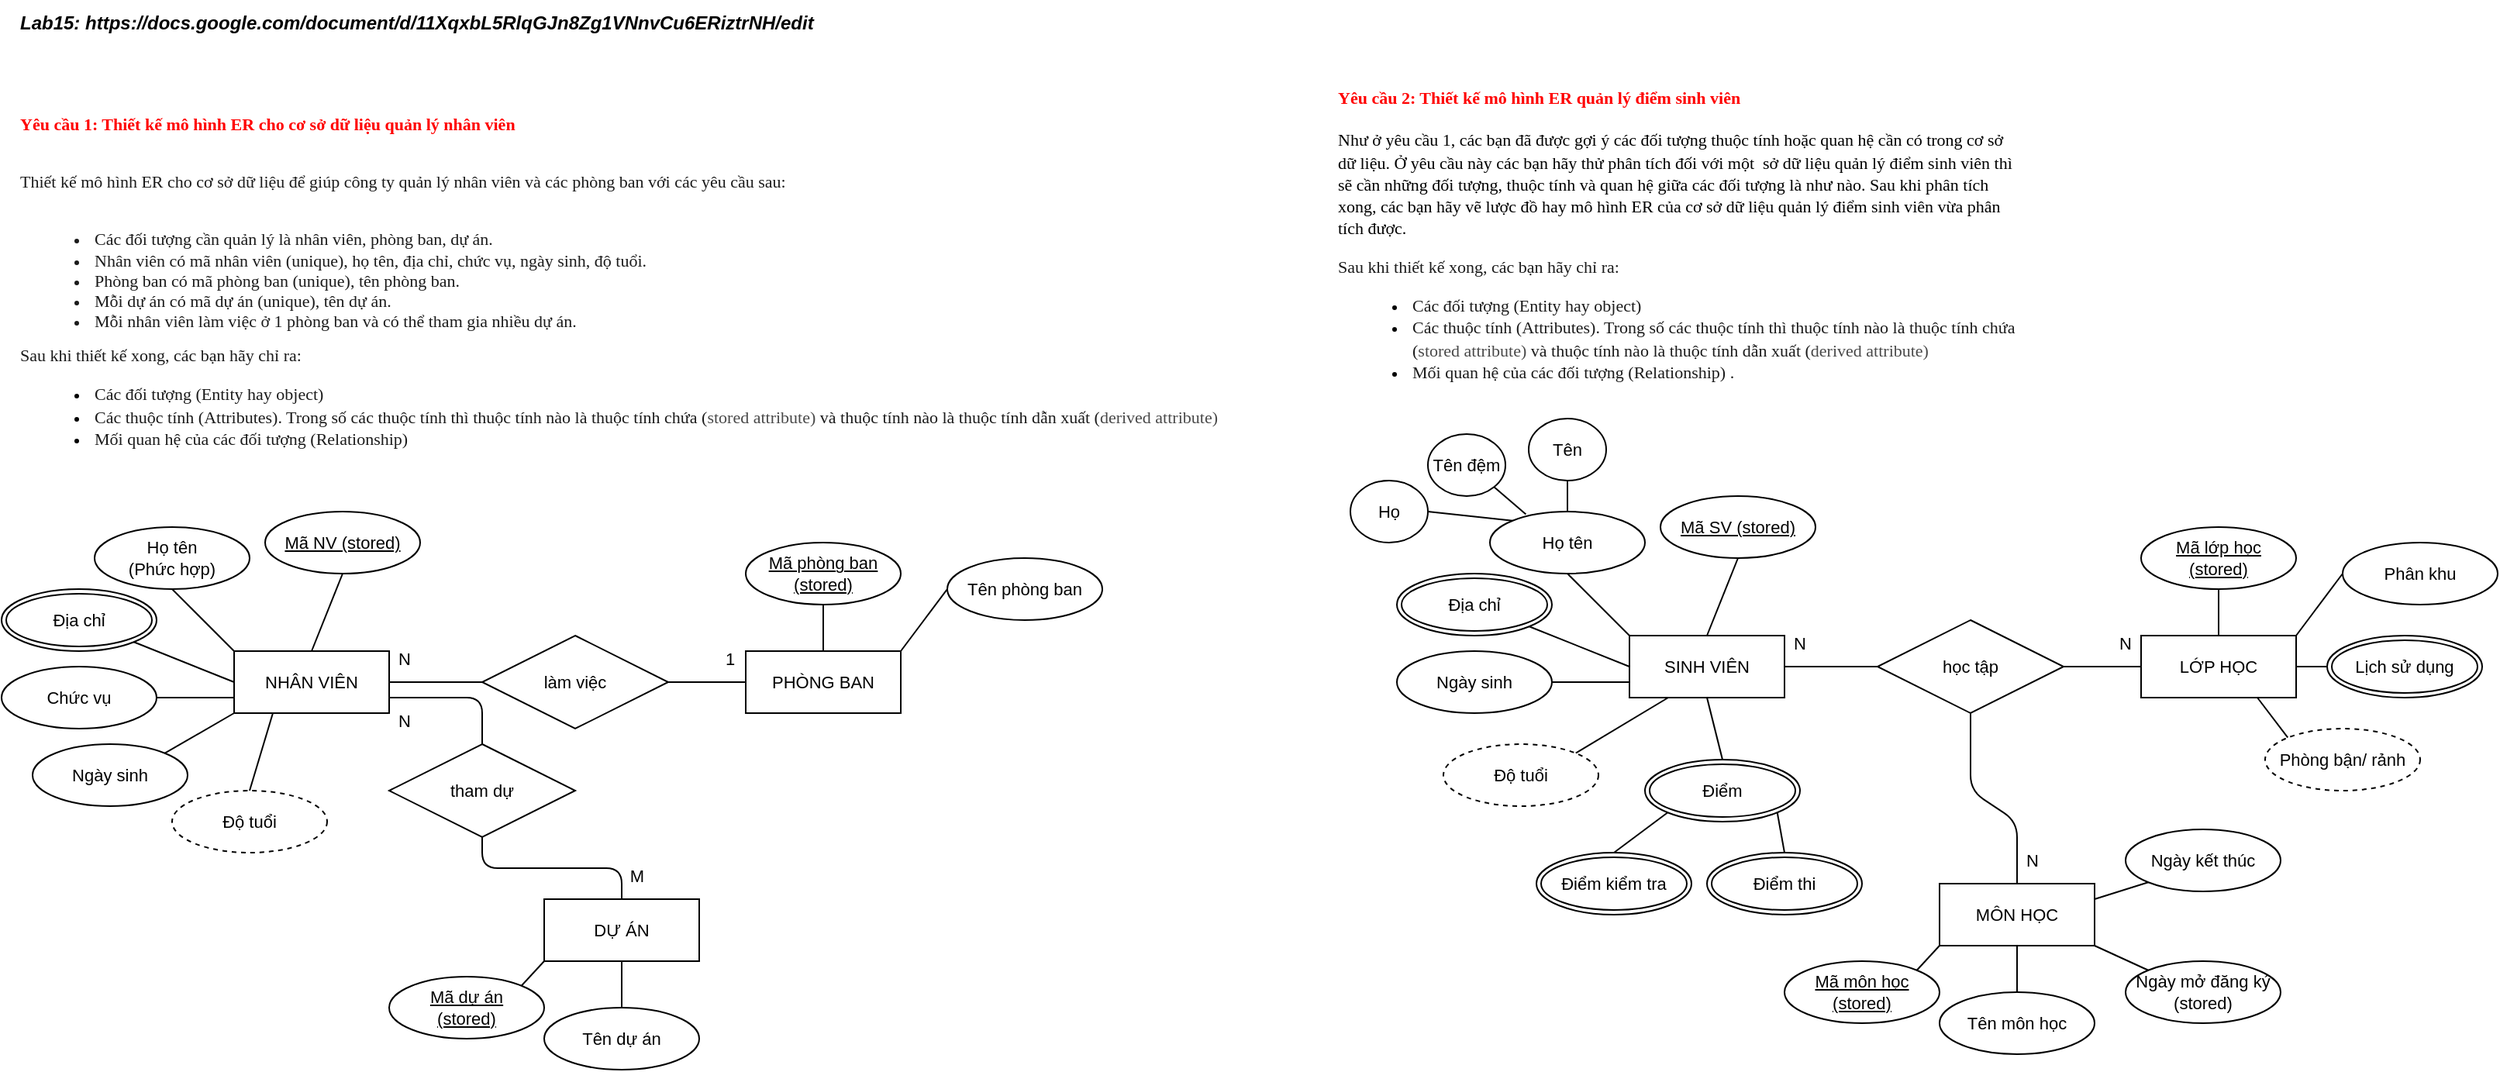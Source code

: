 <mxfile>
    <diagram id="MKaccJ1VBId4r4bXIlN1" name="Page-1">
        <mxGraphModel dx="392" dy="602" grid="1" gridSize="10" guides="1" tooltips="1" connect="1" arrows="1" fold="1" page="1" pageScale="1" pageWidth="850" pageHeight="1100" math="0" shadow="0">
            <root>
                <mxCell id="0"/>
                <mxCell id="1" parent="0"/>
                <mxCell id="3" value="Lab15:&amp;nbsp;https://docs.google.com/document/d/11XqxbL5RlqGJn8Zg1VNnvCu6ERiztrNH/edit" style="text;html=1;align=left;verticalAlign=middle;resizable=0;points=[];autosize=1;strokeColor=none;fillColor=none;rounded=0;glass=0;shadow=0;fontStyle=3" parent="1" vertex="1">
                    <mxGeometry x="20" y="60" width="540" height="30" as="geometry"/>
                </mxCell>
                <mxCell id="4" value="&lt;span id=&quot;docs-internal-guid-38834e4b-7fff-81a8-4883-9956f88b27f3&quot; style=&quot;font-size: 11px;&quot;&gt;&lt;h2 style=&quot;line-height: 1.295; margin-top: 2pt; margin-bottom: 0pt; font-size: 11px;&quot; dir=&quot;ltr&quot;&gt;&lt;span style=&quot;font-size: 11px; font-family: &amp;quot;Times New Roman&amp;quot;, serif; color: rgb(255, 0, 0); background-color: transparent; font-variant-numeric: normal; font-variant-east-asian: normal; vertical-align: baseline;&quot;&gt;Yêu cầu 1: Thiết kế mô hình ER cho cơ sở dữ liệu quản lý nhân viên&lt;/span&gt;&lt;/h2&gt;&lt;p style=&quot;line-height: 1.2; background-color: rgb(255, 255, 255); margin-top: 0pt; margin-bottom: 0pt; padding: 18pt 0pt 0pt; font-size: 11px;&quot; dir=&quot;ltr&quot;&gt;&lt;span style=&quot;font-size: 11px; font-family: &amp;quot;Times New Roman&amp;quot;, serif; color: rgb(27, 27, 27); background-color: transparent; font-variant-numeric: normal; font-variant-east-asian: normal; vertical-align: baseline;&quot;&gt;Thiết kế mô hình ER cho cơ sở dữ liệu để giúp công ty quản lý nhân viên và các phòng ban với các yêu cầu sau:&lt;/span&gt;&lt;/p&gt;&lt;ul style=&quot;margin-top: 0px; margin-bottom: 0px; padding-inline-start: 48px; font-size: 11px;&quot;&gt;&lt;li aria-level=&quot;1&quot; style=&quot;list-style-type: disc; font-size: 11px; font-family: &amp;quot;Times New Roman&amp;quot;, serif; color: rgb(27, 27, 27); background-color: transparent; font-variant-numeric: normal; font-variant-east-asian: normal; vertical-align: baseline;&quot; dir=&quot;ltr&quot;&gt;&lt;p role=&quot;presentation&quot; style=&quot;line-height: 1.2; background-color: rgb(255, 255, 255); margin-top: 18pt; margin-bottom: 0pt; font-size: 11px;&quot; dir=&quot;ltr&quot;&gt;&lt;span style=&quot;font-size: 11px; background-color: transparent; font-variant-numeric: normal; font-variant-east-asian: normal; vertical-align: baseline;&quot;&gt;Các đối tượng cần quản lý là nhân viên, phòng ban, dự án.&lt;/span&gt;&lt;/p&gt;&lt;/li&gt;&lt;li aria-level=&quot;1&quot; style=&quot;list-style-type: disc; font-size: 11px; font-family: &amp;quot;Times New Roman&amp;quot;, serif; color: rgb(27, 27, 27); background-color: transparent; font-variant-numeric: normal; font-variant-east-asian: normal; vertical-align: baseline;&quot; dir=&quot;ltr&quot;&gt;&lt;p role=&quot;presentation&quot; style=&quot;line-height: 1.2; background-color: rgb(255, 255, 255); margin-top: 0pt; margin-bottom: 0pt; font-size: 11px;&quot; dir=&quot;ltr&quot;&gt;&lt;span style=&quot;font-size: 11px; background-color: transparent; font-variant-numeric: normal; font-variant-east-asian: normal; vertical-align: baseline;&quot;&gt;Nhân viên có mã nhân viên (unique), họ tên, địa chỉ, chức vụ, ngày sinh, độ tuổi.&lt;/span&gt;&lt;/p&gt;&lt;/li&gt;&lt;li aria-level=&quot;1&quot; style=&quot;list-style-type: disc; font-size: 11px; font-family: &amp;quot;Times New Roman&amp;quot;, serif; color: rgb(27, 27, 27); background-color: transparent; font-variant-numeric: normal; font-variant-east-asian: normal; vertical-align: baseline;&quot; dir=&quot;ltr&quot;&gt;&lt;p role=&quot;presentation&quot; style=&quot;line-height: 1.2; background-color: rgb(255, 255, 255); margin-top: 0pt; margin-bottom: 0pt; font-size: 11px;&quot; dir=&quot;ltr&quot;&gt;&lt;span style=&quot;font-size: 11px; background-color: transparent; font-variant-numeric: normal; font-variant-east-asian: normal; vertical-align: baseline;&quot;&gt;Phòng ban có mã phòng ban (unique), tên phòng ban.&lt;/span&gt;&lt;/p&gt;&lt;/li&gt;&lt;li aria-level=&quot;1&quot; style=&quot;list-style-type: disc; font-size: 11px; font-family: &amp;quot;Times New Roman&amp;quot;, serif; color: rgb(27, 27, 27); background-color: transparent; font-variant-numeric: normal; font-variant-east-asian: normal; vertical-align: baseline;&quot; dir=&quot;ltr&quot;&gt;&lt;p role=&quot;presentation&quot; style=&quot;line-height: 1.2; background-color: rgb(255, 255, 255); margin-top: 0pt; margin-bottom: 0pt; font-size: 11px;&quot; dir=&quot;ltr&quot;&gt;&lt;span style=&quot;font-size: 11px; background-color: transparent; font-variant-numeric: normal; font-variant-east-asian: normal; vertical-align: baseline;&quot;&gt;Mỗi dự án có mã dự án (unique), tên dự án.&lt;/span&gt;&lt;/p&gt;&lt;/li&gt;&lt;li aria-level=&quot;1&quot; style=&quot;list-style-type: disc; font-size: 11px; font-family: &amp;quot;Times New Roman&amp;quot;, serif; color: rgb(27, 27, 27); background-color: transparent; font-variant-numeric: normal; font-variant-east-asian: normal; vertical-align: baseline;&quot; dir=&quot;ltr&quot;&gt;&lt;p role=&quot;presentation&quot; style=&quot;line-height: 1.2; background-color: rgb(255, 255, 255); margin-top: 0pt; margin-bottom: 6pt; font-size: 11px;&quot; dir=&quot;ltr&quot;&gt;&lt;span style=&quot;font-size: 11px; background-color: transparent; font-variant-numeric: normal; font-variant-east-asian: normal; vertical-align: baseline;&quot;&gt;Mỗi nhân viên làm việc ở 1 phòng ban và có thể tham gia nhiều dự án.&lt;/span&gt;&lt;/p&gt;&lt;/li&gt;&lt;/ul&gt;&lt;p style=&quot;line-height: 1.295; margin-top: 0pt; margin-bottom: 8pt; font-size: 11px;&quot; dir=&quot;ltr&quot;&gt;&lt;span style=&quot;font-size: 11px; font-family: &amp;quot;Times New Roman&amp;quot;, serif; color: rgb(27, 27, 27); background-color: transparent; font-variant-numeric: normal; font-variant-east-asian: normal; vertical-align: baseline;&quot;&gt;Sau khi thiết kế xong, các bạn hãy chỉ ra:&lt;/span&gt;&lt;/p&gt;&lt;ul style=&quot;margin-top: 0px; margin-bottom: 0px; padding-inline-start: 48px; font-size: 11px;&quot;&gt;&lt;li aria-level=&quot;1&quot; style=&quot;list-style-type: disc; font-size: 11px; font-family: &amp;quot;Times New Roman&amp;quot;, serif; background-color: transparent; font-variant-numeric: normal; font-variant-east-asian: normal; vertical-align: baseline;&quot; dir=&quot;ltr&quot;&gt;&lt;p role=&quot;presentation&quot; style=&quot;line-height: 1.295; margin-top: 0pt; margin-bottom: 0pt; font-size: 11px;&quot; dir=&quot;ltr&quot;&gt;&lt;span style=&quot;font-size: 11px; color: rgb(27, 27, 27); background-color: transparent; font-variant-numeric: normal; font-variant-east-asian: normal; vertical-align: baseline;&quot;&gt;Các đối tượng (Entity hay object)&lt;/span&gt;&lt;/p&gt;&lt;/li&gt;&lt;li aria-level=&quot;1&quot; style=&quot;list-style-type: disc; font-size: 11px; font-family: &amp;quot;Times New Roman&amp;quot;, serif; background-color: transparent; font-variant-numeric: normal; font-variant-east-asian: normal; vertical-align: baseline;&quot; dir=&quot;ltr&quot;&gt;&lt;p role=&quot;presentation&quot; style=&quot;line-height: 1.295; margin-top: 0pt; margin-bottom: 0pt; font-size: 11px;&quot; dir=&quot;ltr&quot;&gt;&lt;span style=&quot;font-size: 11px; color: rgb(27, 27, 27); background-color: transparent; font-variant-numeric: normal; font-variant-east-asian: normal; vertical-align: baseline;&quot;&gt;Các thuộc tính (Attributes). Trong số các thuộc tính thì thuộc tính nào là thuộc tính chứa (&lt;/span&gt;&lt;span style=&quot;font-size: 11px; color: rgb(73, 73, 73); background-color: rgb(255, 255, 255); font-variant-numeric: normal; font-variant-east-asian: normal; vertical-align: baseline;&quot;&gt;stored attribute)&lt;/span&gt;&lt;span style=&quot;font-size: 11px; color: rgb(27, 27, 27); background-color: transparent; font-variant-numeric: normal; font-variant-east-asian: normal; vertical-align: baseline;&quot;&gt; và thuộc tính nào là thuộc tính dẫn xuất (&lt;/span&gt;&lt;span style=&quot;font-size: 11px; color: rgb(73, 73, 73); background-color: rgb(255, 255, 255); font-variant-numeric: normal; font-variant-east-asian: normal; vertical-align: baseline;&quot;&gt;derived attribute)&lt;/span&gt;&lt;/p&gt;&lt;/li&gt;&lt;li aria-level=&quot;1&quot; style=&quot;list-style-type: disc; font-size: 11px; font-family: &amp;quot;Times New Roman&amp;quot;, serif; background-color: transparent; font-variant-numeric: normal; font-variant-east-asian: normal; vertical-align: baseline;&quot; dir=&quot;ltr&quot;&gt;&lt;p role=&quot;presentation&quot; style=&quot;line-height: 1.295; margin-top: 0pt; margin-bottom: 8pt; font-size: 11px;&quot; dir=&quot;ltr&quot;&gt;&lt;span style=&quot;font-size: 11px; color: rgb(27, 27, 27); background-color: transparent; font-variant-numeric: normal; font-variant-east-asian: normal; vertical-align: baseline;&quot;&gt;Mối quan hệ của các đối tượng (Relationship)&amp;nbsp;&lt;/span&gt;&lt;/p&gt;&lt;/li&gt;&lt;/ul&gt;&lt;/span&gt;" style="text;html=1;align=left;verticalAlign=middle;resizable=0;points=[];autosize=1;strokeColor=none;fillColor=none;fontSize=11;" parent="1" vertex="1">
                    <mxGeometry x="20" y="100" width="800" height="290" as="geometry"/>
                </mxCell>
                <mxCell id="18" style="edgeStyle=none;html=1;exitX=0.25;exitY=1;exitDx=0;exitDy=0;fontSize=11;endArrow=none;endFill=0;entryX=0.5;entryY=0;entryDx=0;entryDy=0;" parent="1" source="5" target="39" edge="1">
                    <mxGeometry relative="1" as="geometry">
                        <mxPoint x="170" y="570" as="targetPoint"/>
                    </mxGeometry>
                </mxCell>
                <mxCell id="19" style="edgeStyle=none;html=1;exitX=0;exitY=1;exitDx=0;exitDy=0;entryX=1;entryY=0;entryDx=0;entryDy=0;fontSize=11;endArrow=none;endFill=0;" parent="1" source="5" target="14" edge="1">
                    <mxGeometry relative="1" as="geometry"/>
                </mxCell>
                <mxCell id="20" style="edgeStyle=none;html=1;exitX=0;exitY=0.75;exitDx=0;exitDy=0;entryX=1;entryY=0.5;entryDx=0;entryDy=0;fontSize=11;endArrow=none;endFill=0;" parent="1" source="5" target="13" edge="1">
                    <mxGeometry relative="1" as="geometry"/>
                </mxCell>
                <mxCell id="35" style="edgeStyle=none;html=1;exitX=1;exitY=0.5;exitDx=0;exitDy=0;entryX=0;entryY=0.5;entryDx=0;entryDy=0;fontSize=11;endArrow=none;endFill=0;" parent="1" source="5" target="33" edge="1">
                    <mxGeometry relative="1" as="geometry"/>
                </mxCell>
                <mxCell id="59" style="edgeStyle=none;html=1;exitX=1;exitY=0.75;exitDx=0;exitDy=0;entryX=0.5;entryY=0;entryDx=0;entryDy=0;fontSize=11;endArrow=none;endFill=0;" parent="1" source="5" target="58" edge="1">
                    <mxGeometry relative="1" as="geometry">
                        <Array as="points">
                            <mxPoint x="320" y="510"/>
                        </Array>
                    </mxGeometry>
                </mxCell>
                <mxCell id="5" value="NHÂN VIÊN" style="whiteSpace=wrap;html=1;align=center;rounded=0;shadow=0;glass=0;strokeColor=default;fontSize=11;" parent="1" vertex="1">
                    <mxGeometry x="160" y="480" width="100" height="40" as="geometry"/>
                </mxCell>
                <mxCell id="6" value="PHÒNG BAN" style="whiteSpace=wrap;html=1;align=center;rounded=0;shadow=0;glass=0;strokeColor=default;fontSize=11;" parent="1" vertex="1">
                    <mxGeometry x="490" y="480" width="100" height="40" as="geometry"/>
                </mxCell>
                <mxCell id="31" style="edgeStyle=none;html=1;exitX=0;exitY=1;exitDx=0;exitDy=0;entryX=1;entryY=0;entryDx=0;entryDy=0;fontSize=11;endArrow=none;endFill=0;" parent="1" source="8" target="28" edge="1">
                    <mxGeometry relative="1" as="geometry"/>
                </mxCell>
                <mxCell id="8" value="DỰ ÁN" style="whiteSpace=wrap;html=1;align=center;rounded=0;shadow=0;glass=0;strokeColor=default;fontSize=11;" parent="1" vertex="1">
                    <mxGeometry x="360" y="640" width="100" height="40" as="geometry"/>
                </mxCell>
                <mxCell id="10" style="edgeStyle=none;html=1;exitX=0.5;exitY=1;exitDx=0;exitDy=0;entryX=0.5;entryY=0;entryDx=0;entryDy=0;fontSize=11;endArrow=none;endFill=0;" parent="1" source="9" target="5" edge="1">
                    <mxGeometry relative="1" as="geometry"/>
                </mxCell>
                <mxCell id="9" value="Mã NV (stored)" style="ellipse;whiteSpace=wrap;html=1;align=center;fontStyle=4;rounded=0;shadow=0;glass=0;strokeColor=default;fontSize=11;" parent="1" vertex="1">
                    <mxGeometry x="180" y="390" width="100" height="40" as="geometry"/>
                </mxCell>
                <mxCell id="23" style="edgeStyle=none;html=1;exitX=0.5;exitY=1;exitDx=0;exitDy=0;entryX=0;entryY=0;entryDx=0;entryDy=0;fontSize=11;endArrow=none;endFill=0;" parent="1" source="11" target="5" edge="1">
                    <mxGeometry relative="1" as="geometry"/>
                </mxCell>
                <mxCell id="11" value="Họ tên &lt;br&gt;(Phức hợp)" style="ellipse;whiteSpace=wrap;html=1;align=center;rounded=0;shadow=0;glass=0;strokeColor=default;fontSize=11;" parent="1" vertex="1">
                    <mxGeometry x="70" y="400" width="100" height="40" as="geometry"/>
                </mxCell>
                <mxCell id="21" style="edgeStyle=none;html=1;entryX=0;entryY=0.5;entryDx=0;entryDy=0;fontSize=11;endArrow=none;endFill=0;" parent="1" source="40" target="5" edge="1">
                    <mxGeometry relative="1" as="geometry">
                        <mxPoint x="95.355" y="474.142" as="sourcePoint"/>
                    </mxGeometry>
                </mxCell>
                <mxCell id="13" value="Chức vụ" style="ellipse;whiteSpace=wrap;html=1;align=center;rounded=0;shadow=0;glass=0;strokeColor=default;fontSize=11;" parent="1" vertex="1">
                    <mxGeometry x="10" y="490" width="100" height="40" as="geometry"/>
                </mxCell>
                <mxCell id="14" value="Ngày sinh" style="ellipse;whiteSpace=wrap;html=1;align=center;rounded=0;shadow=0;glass=0;strokeColor=default;fontSize=11;" parent="1" vertex="1">
                    <mxGeometry x="30" y="540" width="100" height="40" as="geometry"/>
                </mxCell>
                <mxCell id="26" style="edgeStyle=none;html=1;exitX=0.5;exitY=1;exitDx=0;exitDy=0;entryX=0.5;entryY=0;entryDx=0;entryDy=0;fontSize=11;endArrow=none;endFill=0;" parent="1" source="24" target="6" edge="1">
                    <mxGeometry relative="1" as="geometry"/>
                </mxCell>
                <mxCell id="24" value="Mã phòng ban&lt;br&gt;(stored)" style="ellipse;whiteSpace=wrap;html=1;align=center;fontStyle=4;rounded=0;shadow=0;glass=0;strokeColor=default;fontSize=11;" parent="1" vertex="1">
                    <mxGeometry x="490" y="410" width="100" height="40" as="geometry"/>
                </mxCell>
                <mxCell id="27" style="edgeStyle=none;html=1;exitX=0;exitY=0.5;exitDx=0;exitDy=0;entryX=1;entryY=0;entryDx=0;entryDy=0;fontSize=11;endArrow=none;endFill=0;" parent="1" source="25" target="6" edge="1">
                    <mxGeometry relative="1" as="geometry"/>
                </mxCell>
                <mxCell id="25" value="Tên phòng ban" style="ellipse;whiteSpace=wrap;html=1;align=center;rounded=0;shadow=0;glass=0;strokeColor=default;fontSize=11;" parent="1" vertex="1">
                    <mxGeometry x="620" y="420" width="100" height="40" as="geometry"/>
                </mxCell>
                <mxCell id="28" value="Mã dự án&lt;br&gt;(stored)" style="ellipse;whiteSpace=wrap;html=1;align=center;fontStyle=4;rounded=0;shadow=0;glass=0;strokeColor=default;fontSize=11;" parent="1" vertex="1">
                    <mxGeometry x="260" y="690" width="100" height="40" as="geometry"/>
                </mxCell>
                <mxCell id="32" style="edgeStyle=none;html=1;exitX=0.5;exitY=0;exitDx=0;exitDy=0;entryX=0.5;entryY=1;entryDx=0;entryDy=0;fontSize=11;endArrow=none;endFill=0;" parent="1" source="29" target="8" edge="1">
                    <mxGeometry relative="1" as="geometry"/>
                </mxCell>
                <mxCell id="29" value="Tên dự án" style="ellipse;whiteSpace=wrap;html=1;align=center;rounded=0;shadow=0;glass=0;strokeColor=default;fontSize=11;" parent="1" vertex="1">
                    <mxGeometry x="360" y="710" width="100" height="40" as="geometry"/>
                </mxCell>
                <mxCell id="34" style="edgeStyle=none;html=1;exitX=1;exitY=0.5;exitDx=0;exitDy=0;entryX=0;entryY=0.5;entryDx=0;entryDy=0;fontSize=11;endArrow=none;endFill=0;" parent="1" source="33" target="6" edge="1">
                    <mxGeometry relative="1" as="geometry"/>
                </mxCell>
                <mxCell id="33" value="làm việc" style="shape=rhombus;perimeter=rhombusPerimeter;whiteSpace=wrap;html=1;align=center;rounded=0;shadow=0;glass=0;strokeColor=default;fontSize=11;" parent="1" vertex="1">
                    <mxGeometry x="320" y="470" width="120" height="60" as="geometry"/>
                </mxCell>
                <mxCell id="37" style="edgeStyle=none;html=1;exitX=0.5;exitY=1;exitDx=0;exitDy=0;entryX=0.5;entryY=0;entryDx=0;entryDy=0;fontSize=11;endArrow=none;endFill=0;" parent="1" source="58" target="8" edge="1">
                    <mxGeometry relative="1" as="geometry">
                        <mxPoint x="320" y="610" as="sourcePoint"/>
                        <Array as="points">
                            <mxPoint x="320" y="620"/>
                            <mxPoint x="410" y="620"/>
                        </Array>
                    </mxGeometry>
                </mxCell>
                <mxCell id="39" value="Độ tuổi" style="ellipse;whiteSpace=wrap;html=1;align=center;dashed=1;rounded=0;shadow=0;glass=0;strokeColor=default;fontSize=11;" parent="1" vertex="1">
                    <mxGeometry x="120" y="570" width="100" height="40" as="geometry"/>
                </mxCell>
                <mxCell id="40" value="Địa chỉ" style="ellipse;shape=doubleEllipse;margin=3;whiteSpace=wrap;html=1;align=center;rounded=0;shadow=0;glass=0;strokeColor=default;fontSize=11;" parent="1" vertex="1">
                    <mxGeometry x="10" y="440" width="100" height="40" as="geometry"/>
                </mxCell>
                <mxCell id="58" value="tham dự" style="shape=rhombus;perimeter=rhombusPerimeter;whiteSpace=wrap;html=1;align=center;rounded=0;shadow=0;glass=0;strokeColor=default;fontSize=11;" parent="1" vertex="1">
                    <mxGeometry x="260" y="540" width="120" height="60" as="geometry"/>
                </mxCell>
                <mxCell id="60" value="N" style="text;strokeColor=none;align=center;fillColor=none;html=1;verticalAlign=middle;whiteSpace=wrap;rounded=0;shadow=0;glass=0;fontSize=11;" parent="1" vertex="1">
                    <mxGeometry x="240" y="510" width="60" height="30" as="geometry"/>
                </mxCell>
                <mxCell id="61" value="N" style="text;strokeColor=none;align=center;fillColor=none;html=1;verticalAlign=middle;whiteSpace=wrap;rounded=0;shadow=0;glass=0;fontSize=11;" parent="1" vertex="1">
                    <mxGeometry x="240" y="470" width="60" height="30" as="geometry"/>
                </mxCell>
                <mxCell id="63" value="1" style="text;strokeColor=none;align=center;fillColor=none;html=1;verticalAlign=middle;whiteSpace=wrap;rounded=0;shadow=0;glass=0;fontSize=11;" parent="1" vertex="1">
                    <mxGeometry x="450" y="470" width="60" height="30" as="geometry"/>
                </mxCell>
                <mxCell id="64" value="M" style="text;strokeColor=none;align=center;fillColor=none;html=1;verticalAlign=middle;whiteSpace=wrap;rounded=0;shadow=0;glass=0;fontSize=11;" parent="1" vertex="1">
                    <mxGeometry x="390" y="610" width="60" height="30" as="geometry"/>
                </mxCell>
                <mxCell id="65" value="&lt;span id=&quot;docs-internal-guid-5f35c557-7fff-245d-6c39-15dcf2df7a9b&quot; style=&quot;font-size: 11px;&quot;&gt;&lt;h2 style=&quot;line-height: 1.295; margin-top: 2pt; margin-bottom: 0pt; font-size: 11px;&quot; dir=&quot;ltr&quot;&gt;&lt;span style=&quot;font-size: 11px; font-family: &amp;quot;Times New Roman&amp;quot;, serif; color: rgb(255, 0, 0); background-color: transparent; font-variant-numeric: normal; font-variant-east-asian: normal; vertical-align: baseline;&quot;&gt;Yêu cầu 2: Thiết kế mô hình ER quản lý điểm sinh viên&lt;/span&gt;&lt;/h2&gt;&lt;br style=&quot;font-size: 11px;&quot;&gt;&lt;p style=&quot;line-height: 1.295; margin-top: 0pt; margin-bottom: 8pt; font-size: 11px;&quot; dir=&quot;ltr&quot;&gt;&lt;span style=&quot;font-size: 11px; font-family: &amp;quot;Times New Roman&amp;quot;, serif; background-color: transparent; font-variant-numeric: normal; font-variant-east-asian: normal; vertical-align: baseline;&quot;&gt;Như ở yêu cầu 1, các bạn đã được gợi ý các đối tượng thuộc tính hoặc quan hệ cần có trong cơ sở dữ liệu. Ở yêu cầu này các bạn hãy thử phân tích đối với một&amp;nbsp; sở dữ liệu quản lý điểm sinh viên thì sẽ cần những đối tượng, thuộc tính và quan hệ giữa các đối tượng là như nào. Sau khi phân tích xong, các bạn hãy vẽ lược đồ hay mô hình ER của cơ sở dữ liệu quản lý điểm sinh viên vừa phân tích được.&lt;/span&gt;&lt;/p&gt;&lt;p style=&quot;line-height: 1.295; margin-top: 0pt; margin-bottom: 8pt; font-size: 11px;&quot; dir=&quot;ltr&quot;&gt;&lt;span style=&quot;font-size: 11px; font-family: &amp;quot;Times New Roman&amp;quot;, serif; color: rgb(27, 27, 27); background-color: transparent; font-variant-numeric: normal; font-variant-east-asian: normal; vertical-align: baseline;&quot;&gt;Sau khi thiết kế xong, các bạn hãy chỉ ra:&lt;/span&gt;&lt;/p&gt;&lt;ul style=&quot;margin-top: 0px; margin-bottom: 0px; padding-inline-start: 48px; font-size: 11px;&quot;&gt;&lt;li aria-level=&quot;1&quot; style=&quot;list-style-type: disc; font-size: 11px; font-family: &amp;quot;Times New Roman&amp;quot;, serif; background-color: transparent; font-variant-numeric: normal; font-variant-east-asian: normal; vertical-align: baseline;&quot; dir=&quot;ltr&quot;&gt;&lt;p role=&quot;presentation&quot; style=&quot;line-height: 1.295; margin-top: 0pt; margin-bottom: 0pt; font-size: 11px;&quot; dir=&quot;ltr&quot;&gt;&lt;span style=&quot;font-size: 11px; color: rgb(27, 27, 27); background-color: transparent; font-variant-numeric: normal; font-variant-east-asian: normal; vertical-align: baseline;&quot;&gt;Các đối tượng (Entity hay object)&lt;/span&gt;&lt;/p&gt;&lt;/li&gt;&lt;li aria-level=&quot;1&quot; style=&quot;list-style-type: disc; font-size: 11px; font-family: &amp;quot;Times New Roman&amp;quot;, serif; background-color: transparent; font-variant-numeric: normal; font-variant-east-asian: normal; vertical-align: baseline;&quot; dir=&quot;ltr&quot;&gt;&lt;p role=&quot;presentation&quot; style=&quot;line-height: 1.295; margin-top: 0pt; margin-bottom: 0pt; font-size: 11px;&quot; dir=&quot;ltr&quot;&gt;&lt;span style=&quot;font-size: 11px; color: rgb(27, 27, 27); background-color: transparent; font-variant-numeric: normal; font-variant-east-asian: normal; vertical-align: baseline;&quot;&gt;Các thuộc tính (Attributes). Trong số các thuộc tính thì thuộc tính nào là thuộc tính chứa (&lt;/span&gt;&lt;span style=&quot;font-size: 11px; color: rgb(73, 73, 73); background-color: rgb(255, 255, 255); font-variant-numeric: normal; font-variant-east-asian: normal; vertical-align: baseline;&quot;&gt;stored attribute)&lt;/span&gt;&lt;span style=&quot;font-size: 11px; color: rgb(27, 27, 27); background-color: transparent; font-variant-numeric: normal; font-variant-east-asian: normal; vertical-align: baseline;&quot;&gt; và thuộc tính nào là thuộc tính dẫn xuất (&lt;/span&gt;&lt;span style=&quot;font-size: 11px; color: rgb(73, 73, 73); background-color: rgb(255, 255, 255); font-variant-numeric: normal; font-variant-east-asian: normal; vertical-align: baseline;&quot;&gt;derived attribute)&lt;/span&gt;&lt;/p&gt;&lt;/li&gt;&lt;li aria-level=&quot;1&quot; style=&quot;list-style-type: disc; font-size: 11px; font-family: &amp;quot;Times New Roman&amp;quot;, serif; background-color: transparent; font-variant-numeric: normal; font-variant-east-asian: normal; vertical-align: baseline;&quot; dir=&quot;ltr&quot;&gt;&lt;p role=&quot;presentation&quot; style=&quot;line-height: 1.295; margin-top: 0pt; margin-bottom: 8pt; font-size: 11px;&quot; dir=&quot;ltr&quot;&gt;&lt;span style=&quot;font-size: 11px; color: rgb(27, 27, 27); background-color: transparent; font-variant-numeric: normal; font-variant-east-asian: normal; vertical-align: baseline;&quot;&gt;Mối quan hệ của các đối tượng (Relationship) .&lt;/span&gt;&lt;/p&gt;&lt;/li&gt;&lt;/ul&gt;&lt;/span&gt;" style="text;strokeColor=none;align=left;fillColor=none;html=1;verticalAlign=middle;whiteSpace=wrap;rounded=0;shadow=0;glass=0;fontSize=11;" parent="1" vertex="1">
                    <mxGeometry x="870" y="200" width="440" height="30" as="geometry"/>
                </mxCell>
                <mxCell id="66" style="edgeStyle=none;html=1;exitX=0.25;exitY=1;exitDx=0;exitDy=0;fontSize=11;endArrow=none;endFill=0;entryX=1;entryY=0;entryDx=0;entryDy=0;" parent="1" source="71" target="92" edge="1">
                    <mxGeometry relative="1" as="geometry">
                        <mxPoint x="1070" y="560" as="targetPoint"/>
                    </mxGeometry>
                </mxCell>
                <mxCell id="67" style="edgeStyle=none;html=1;exitX=0;exitY=0.75;exitDx=0;exitDy=0;entryX=1;entryY=0.5;entryDx=0;entryDy=0;fontSize=11;endArrow=none;endFill=0;" parent="1" source="71" target="81" edge="1">
                    <mxGeometry relative="1" as="geometry"/>
                </mxCell>
                <mxCell id="68" style="edgeStyle=none;html=1;exitX=0.5;exitY=1;exitDx=0;exitDy=0;entryX=0.5;entryY=0;entryDx=0;entryDy=0;fontSize=11;endArrow=none;endFill=0;" parent="1" source="71" target="118" edge="1">
                    <mxGeometry relative="1" as="geometry">
                        <mxPoint x="1120" y="550" as="targetPoint"/>
                    </mxGeometry>
                </mxCell>
                <mxCell id="69" style="edgeStyle=none;html=1;exitX=1;exitY=0.5;exitDx=0;exitDy=0;entryX=0;entryY=0.5;entryDx=0;entryDy=0;fontSize=11;endArrow=none;endFill=0;" parent="1" source="71" target="90" edge="1">
                    <mxGeometry relative="1" as="geometry"/>
                </mxCell>
                <mxCell id="71" value="SINH VIÊN" style="whiteSpace=wrap;html=1;align=center;rounded=0;shadow=0;glass=0;strokeColor=default;fontSize=11;" parent="1" vertex="1">
                    <mxGeometry x="1060" y="470" width="100" height="40" as="geometry"/>
                </mxCell>
                <mxCell id="106" style="edgeStyle=none;html=1;exitX=1;exitY=0.5;exitDx=0;exitDy=0;entryX=0;entryY=0.5;entryDx=0;entryDy=0;fontSize=11;endArrow=none;endFill=0;" parent="1" source="72" target="126" edge="1">
                    <mxGeometry relative="1" as="geometry">
                        <mxPoint x="1520" y="490" as="targetPoint"/>
                    </mxGeometry>
                </mxCell>
                <mxCell id="108" style="edgeStyle=none;html=1;exitX=0.75;exitY=1;exitDx=0;exitDy=0;entryX=0;entryY=0;entryDx=0;entryDy=0;fontSize=11;endArrow=none;endFill=0;" parent="1" source="72" target="107" edge="1">
                    <mxGeometry relative="1" as="geometry"/>
                </mxCell>
                <mxCell id="72" value="LỚP HỌC" style="whiteSpace=wrap;html=1;align=center;rounded=0;shadow=0;glass=0;strokeColor=default;fontSize=11;" parent="1" vertex="1">
                    <mxGeometry x="1390" y="470" width="100" height="40" as="geometry"/>
                </mxCell>
                <mxCell id="73" style="edgeStyle=none;html=1;exitX=0;exitY=1;exitDx=0;exitDy=0;entryX=1;entryY=0;entryDx=0;entryDy=0;fontSize=11;endArrow=none;endFill=0;" parent="1" source="74" target="86" edge="1">
                    <mxGeometry relative="1" as="geometry"/>
                </mxCell>
                <mxCell id="74" value="MÔN HỌC" style="whiteSpace=wrap;html=1;align=center;rounded=0;shadow=0;glass=0;strokeColor=default;fontSize=11;" parent="1" vertex="1">
                    <mxGeometry x="1260" y="630" width="100" height="40" as="geometry"/>
                </mxCell>
                <mxCell id="75" style="edgeStyle=none;html=1;exitX=0.5;exitY=1;exitDx=0;exitDy=0;entryX=0.5;entryY=0;entryDx=0;entryDy=0;fontSize=11;endArrow=none;endFill=0;" parent="1" source="76" target="71" edge="1">
                    <mxGeometry relative="1" as="geometry"/>
                </mxCell>
                <mxCell id="76" value="Mã SV (stored)" style="ellipse;whiteSpace=wrap;html=1;align=center;fontStyle=4;rounded=0;shadow=0;glass=0;strokeColor=default;fontSize=11;" parent="1" vertex="1">
                    <mxGeometry x="1080" y="380" width="100" height="40" as="geometry"/>
                </mxCell>
                <mxCell id="77" style="edgeStyle=none;html=1;exitX=0.5;exitY=1;exitDx=0;exitDy=0;entryX=0;entryY=0;entryDx=0;entryDy=0;fontSize=11;endArrow=none;endFill=0;" parent="1" source="78" target="71" edge="1">
                    <mxGeometry relative="1" as="geometry"/>
                </mxCell>
                <mxCell id="78" value="Họ tên" style="ellipse;whiteSpace=wrap;html=1;align=center;rounded=0;shadow=0;glass=0;strokeColor=default;fontSize=11;" parent="1" vertex="1">
                    <mxGeometry x="970" y="390" width="100" height="40" as="geometry"/>
                </mxCell>
                <mxCell id="79" style="edgeStyle=none;html=1;entryX=0;entryY=0.5;entryDx=0;entryDy=0;fontSize=11;endArrow=none;endFill=0;" parent="1" source="93" target="71" edge="1">
                    <mxGeometry relative="1" as="geometry">
                        <mxPoint x="995.355" y="464.142" as="sourcePoint"/>
                    </mxGeometry>
                </mxCell>
                <mxCell id="81" value="Ngày sinh" style="ellipse;whiteSpace=wrap;html=1;align=center;rounded=0;shadow=0;glass=0;strokeColor=default;fontSize=11;" parent="1" vertex="1">
                    <mxGeometry x="910" y="480" width="100" height="40" as="geometry"/>
                </mxCell>
                <mxCell id="82" style="edgeStyle=none;html=1;exitX=0.5;exitY=1;exitDx=0;exitDy=0;entryX=0.5;entryY=0;entryDx=0;entryDy=0;fontSize=11;endArrow=none;endFill=0;" parent="1" source="83" target="72" edge="1">
                    <mxGeometry relative="1" as="geometry"/>
                </mxCell>
                <mxCell id="83" value="Mã lớp học&lt;br&gt;(stored)" style="ellipse;whiteSpace=wrap;html=1;align=center;fontStyle=4;rounded=0;shadow=0;glass=0;strokeColor=default;fontSize=11;" parent="1" vertex="1">
                    <mxGeometry x="1390" y="400" width="100" height="40" as="geometry"/>
                </mxCell>
                <mxCell id="84" style="edgeStyle=none;html=1;exitX=0;exitY=0.5;exitDx=0;exitDy=0;entryX=1;entryY=0;entryDx=0;entryDy=0;fontSize=11;endArrow=none;endFill=0;" parent="1" source="85" target="72" edge="1">
                    <mxGeometry relative="1" as="geometry"/>
                </mxCell>
                <mxCell id="85" value="Phân khu" style="ellipse;whiteSpace=wrap;html=1;align=center;rounded=0;shadow=0;glass=0;strokeColor=default;fontSize=11;" parent="1" vertex="1">
                    <mxGeometry x="1520" y="410" width="100" height="40" as="geometry"/>
                </mxCell>
                <mxCell id="86" value="Mã môn học&lt;br&gt;(stored)" style="ellipse;whiteSpace=wrap;html=1;align=center;fontStyle=4;rounded=0;shadow=0;glass=0;strokeColor=default;fontSize=11;" parent="1" vertex="1">
                    <mxGeometry x="1160" y="680" width="100" height="40" as="geometry"/>
                </mxCell>
                <mxCell id="87" style="edgeStyle=none;html=1;exitX=0.5;exitY=0;exitDx=0;exitDy=0;entryX=0.5;entryY=1;entryDx=0;entryDy=0;fontSize=11;endArrow=none;endFill=0;" parent="1" source="88" target="74" edge="1">
                    <mxGeometry relative="1" as="geometry"/>
                </mxCell>
                <mxCell id="88" value="Tên môn học" style="ellipse;whiteSpace=wrap;html=1;align=center;rounded=0;shadow=0;glass=0;strokeColor=default;fontSize=11;" parent="1" vertex="1">
                    <mxGeometry x="1260" y="700" width="100" height="40" as="geometry"/>
                </mxCell>
                <mxCell id="89" style="edgeStyle=none;html=1;exitX=1;exitY=0.5;exitDx=0;exitDy=0;entryX=0;entryY=0.5;entryDx=0;entryDy=0;fontSize=11;endArrow=none;endFill=0;" parent="1" source="90" target="72" edge="1">
                    <mxGeometry relative="1" as="geometry"/>
                </mxCell>
                <mxCell id="90" value="học tập" style="shape=rhombus;perimeter=rhombusPerimeter;whiteSpace=wrap;html=1;align=center;rounded=0;shadow=0;glass=0;strokeColor=default;fontSize=11;" parent="1" vertex="1">
                    <mxGeometry x="1220" y="460" width="120" height="60" as="geometry"/>
                </mxCell>
                <mxCell id="91" style="edgeStyle=none;html=1;exitX=0.5;exitY=1;exitDx=0;exitDy=0;entryX=0.5;entryY=0;entryDx=0;entryDy=0;fontSize=11;endArrow=none;endFill=0;" parent="1" source="90" target="74" edge="1">
                    <mxGeometry relative="1" as="geometry">
                        <mxPoint x="1220" y="590" as="sourcePoint"/>
                        <Array as="points">
                            <mxPoint x="1280" y="570"/>
                            <mxPoint x="1310" y="590"/>
                        </Array>
                    </mxGeometry>
                </mxCell>
                <mxCell id="92" value="Độ tuổi" style="ellipse;whiteSpace=wrap;html=1;align=center;dashed=1;rounded=0;shadow=0;glass=0;strokeColor=default;fontSize=11;" parent="1" vertex="1">
                    <mxGeometry x="940" y="540" width="100" height="40" as="geometry"/>
                </mxCell>
                <mxCell id="93" value="Địa chỉ" style="ellipse;shape=doubleEllipse;margin=3;whiteSpace=wrap;html=1;align=center;rounded=0;shadow=0;glass=0;strokeColor=default;fontSize=11;" parent="1" vertex="1">
                    <mxGeometry x="910" y="430" width="100" height="40" as="geometry"/>
                </mxCell>
                <mxCell id="96" value="N" style="text;strokeColor=none;align=center;fillColor=none;html=1;verticalAlign=middle;whiteSpace=wrap;rounded=0;shadow=0;glass=0;fontSize=11;" parent="1" vertex="1">
                    <mxGeometry x="1140" y="460" width="60" height="30" as="geometry"/>
                </mxCell>
                <mxCell id="97" value="N" style="text;strokeColor=none;align=center;fillColor=none;html=1;verticalAlign=middle;whiteSpace=wrap;rounded=0;shadow=0;glass=0;fontSize=11;" parent="1" vertex="1">
                    <mxGeometry x="1350" y="460" width="60" height="30" as="geometry"/>
                </mxCell>
                <mxCell id="98" value="N" style="text;strokeColor=none;align=center;fillColor=none;html=1;verticalAlign=middle;whiteSpace=wrap;rounded=0;shadow=0;glass=0;fontSize=11;" parent="1" vertex="1">
                    <mxGeometry x="1290" y="600" width="60" height="30" as="geometry"/>
                </mxCell>
                <mxCell id="104" style="edgeStyle=none;html=1;exitX=0;exitY=0;exitDx=0;exitDy=0;entryX=1;entryY=1;entryDx=0;entryDy=0;fontSize=11;endArrow=none;endFill=0;" parent="1" source="100" target="74" edge="1">
                    <mxGeometry relative="1" as="geometry"/>
                </mxCell>
                <mxCell id="100" value="Ngày mở đăng ký&lt;br&gt;(stored)" style="ellipse;whiteSpace=wrap;html=1;align=center;rounded=0;shadow=0;glass=0;strokeColor=default;fontSize=11;" parent="1" vertex="1">
                    <mxGeometry x="1380" y="680" width="100" height="40" as="geometry"/>
                </mxCell>
                <mxCell id="103" style="edgeStyle=none;html=1;exitX=0;exitY=1;exitDx=0;exitDy=0;entryX=1;entryY=0.25;entryDx=0;entryDy=0;fontSize=11;endArrow=none;endFill=0;" parent="1" source="101" target="74" edge="1">
                    <mxGeometry relative="1" as="geometry"/>
                </mxCell>
                <mxCell id="101" value="Ngày kết thúc" style="ellipse;whiteSpace=wrap;html=1;align=center;rounded=0;shadow=0;glass=0;strokeColor=default;fontSize=11;" parent="1" vertex="1">
                    <mxGeometry x="1380" y="595" width="100" height="40" as="geometry"/>
                </mxCell>
                <mxCell id="107" value="Phòng bận/ rảnh" style="ellipse;whiteSpace=wrap;html=1;align=center;dashed=1;rounded=0;shadow=0;glass=0;strokeColor=default;fontSize=11;" parent="1" vertex="1">
                    <mxGeometry x="1470" y="530" width="100" height="40" as="geometry"/>
                </mxCell>
                <mxCell id="110" value="Điểm kiểm tra" style="ellipse;shape=doubleEllipse;margin=3;whiteSpace=wrap;html=1;align=center;rounded=0;shadow=0;glass=0;strokeColor=default;fontSize=11;" parent="1" vertex="1">
                    <mxGeometry x="1000" y="610" width="100" height="40" as="geometry"/>
                </mxCell>
                <mxCell id="114" style="edgeStyle=none;html=1;entryX=0.5;entryY=0;entryDx=0;entryDy=0;fontSize=11;endArrow=none;endFill=0;exitX=0;exitY=1;exitDx=0;exitDy=0;" parent="1" source="118" target="110" edge="1">
                    <mxGeometry relative="1" as="geometry">
                        <mxPoint x="1085" y="580" as="sourcePoint"/>
                    </mxGeometry>
                </mxCell>
                <mxCell id="117" style="edgeStyle=none;html=1;entryX=0.5;entryY=0;entryDx=0;entryDy=0;fontSize=11;endArrow=none;endFill=0;exitX=1;exitY=1;exitDx=0;exitDy=0;" parent="1" source="118" target="116" edge="1">
                    <mxGeometry relative="1" as="geometry">
                        <mxPoint x="1150" y="580" as="sourcePoint"/>
                    </mxGeometry>
                </mxCell>
                <mxCell id="116" value="Điểm thi" style="ellipse;shape=doubleEllipse;margin=3;whiteSpace=wrap;html=1;align=center;rounded=0;shadow=0;glass=0;strokeColor=default;fontSize=11;" parent="1" vertex="1">
                    <mxGeometry x="1110" y="610" width="100" height="40" as="geometry"/>
                </mxCell>
                <mxCell id="118" value="Điểm" style="ellipse;shape=doubleEllipse;margin=3;whiteSpace=wrap;html=1;align=center;rounded=0;shadow=0;glass=0;fillStyle=auto;strokeColor=default;fontSize=11;gradientColor=none;" parent="1" vertex="1">
                    <mxGeometry x="1070" y="550" width="100" height="40" as="geometry"/>
                </mxCell>
                <mxCell id="125" style="edgeStyle=none;html=1;exitX=1;exitY=0.5;exitDx=0;exitDy=0;entryX=0;entryY=0;entryDx=0;entryDy=0;fontSize=11;endArrow=none;endFill=0;" parent="1" source="120" target="78" edge="1">
                    <mxGeometry relative="1" as="geometry"/>
                </mxCell>
                <mxCell id="120" value="Họ" style="ellipse;whiteSpace=wrap;html=1;align=center;rounded=0;shadow=0;glass=0;fillStyle=auto;strokeColor=default;fontSize=11;gradientColor=none;" parent="1" vertex="1">
                    <mxGeometry x="880" y="370" width="50" height="40" as="geometry"/>
                </mxCell>
                <mxCell id="124" style="edgeStyle=none;html=1;exitX=1;exitY=1;exitDx=0;exitDy=0;entryX=0.232;entryY=0.045;entryDx=0;entryDy=0;entryPerimeter=0;fontSize=11;endArrow=none;endFill=0;" parent="1" source="121" target="78" edge="1">
                    <mxGeometry relative="1" as="geometry"/>
                </mxCell>
                <mxCell id="121" value="Tên đệm" style="ellipse;whiteSpace=wrap;html=1;align=center;rounded=0;shadow=0;glass=0;fillStyle=auto;strokeColor=default;fontSize=11;gradientColor=none;" parent="1" vertex="1">
                    <mxGeometry x="930" y="340" width="50" height="40" as="geometry"/>
                </mxCell>
                <mxCell id="123" style="edgeStyle=none;html=1;exitX=0.5;exitY=1;exitDx=0;exitDy=0;entryX=0.5;entryY=0;entryDx=0;entryDy=0;fontSize=11;endArrow=none;endFill=0;" parent="1" source="122" target="78" edge="1">
                    <mxGeometry relative="1" as="geometry"/>
                </mxCell>
                <mxCell id="122" value="Tên" style="ellipse;whiteSpace=wrap;html=1;align=center;rounded=0;shadow=0;glass=0;fillStyle=auto;strokeColor=default;fontSize=11;gradientColor=none;" parent="1" vertex="1">
                    <mxGeometry x="995" y="330" width="50" height="40" as="geometry"/>
                </mxCell>
                <mxCell id="126" value="Lịch sử dụng" style="ellipse;shape=doubleEllipse;margin=3;whiteSpace=wrap;html=1;align=center;rounded=0;shadow=0;glass=0;fillStyle=auto;strokeColor=default;fontSize=11;gradientColor=none;" parent="1" vertex="1">
                    <mxGeometry x="1510" y="470" width="100" height="40" as="geometry"/>
                </mxCell>
            </root>
        </mxGraphModel>
    </diagram>
</mxfile>